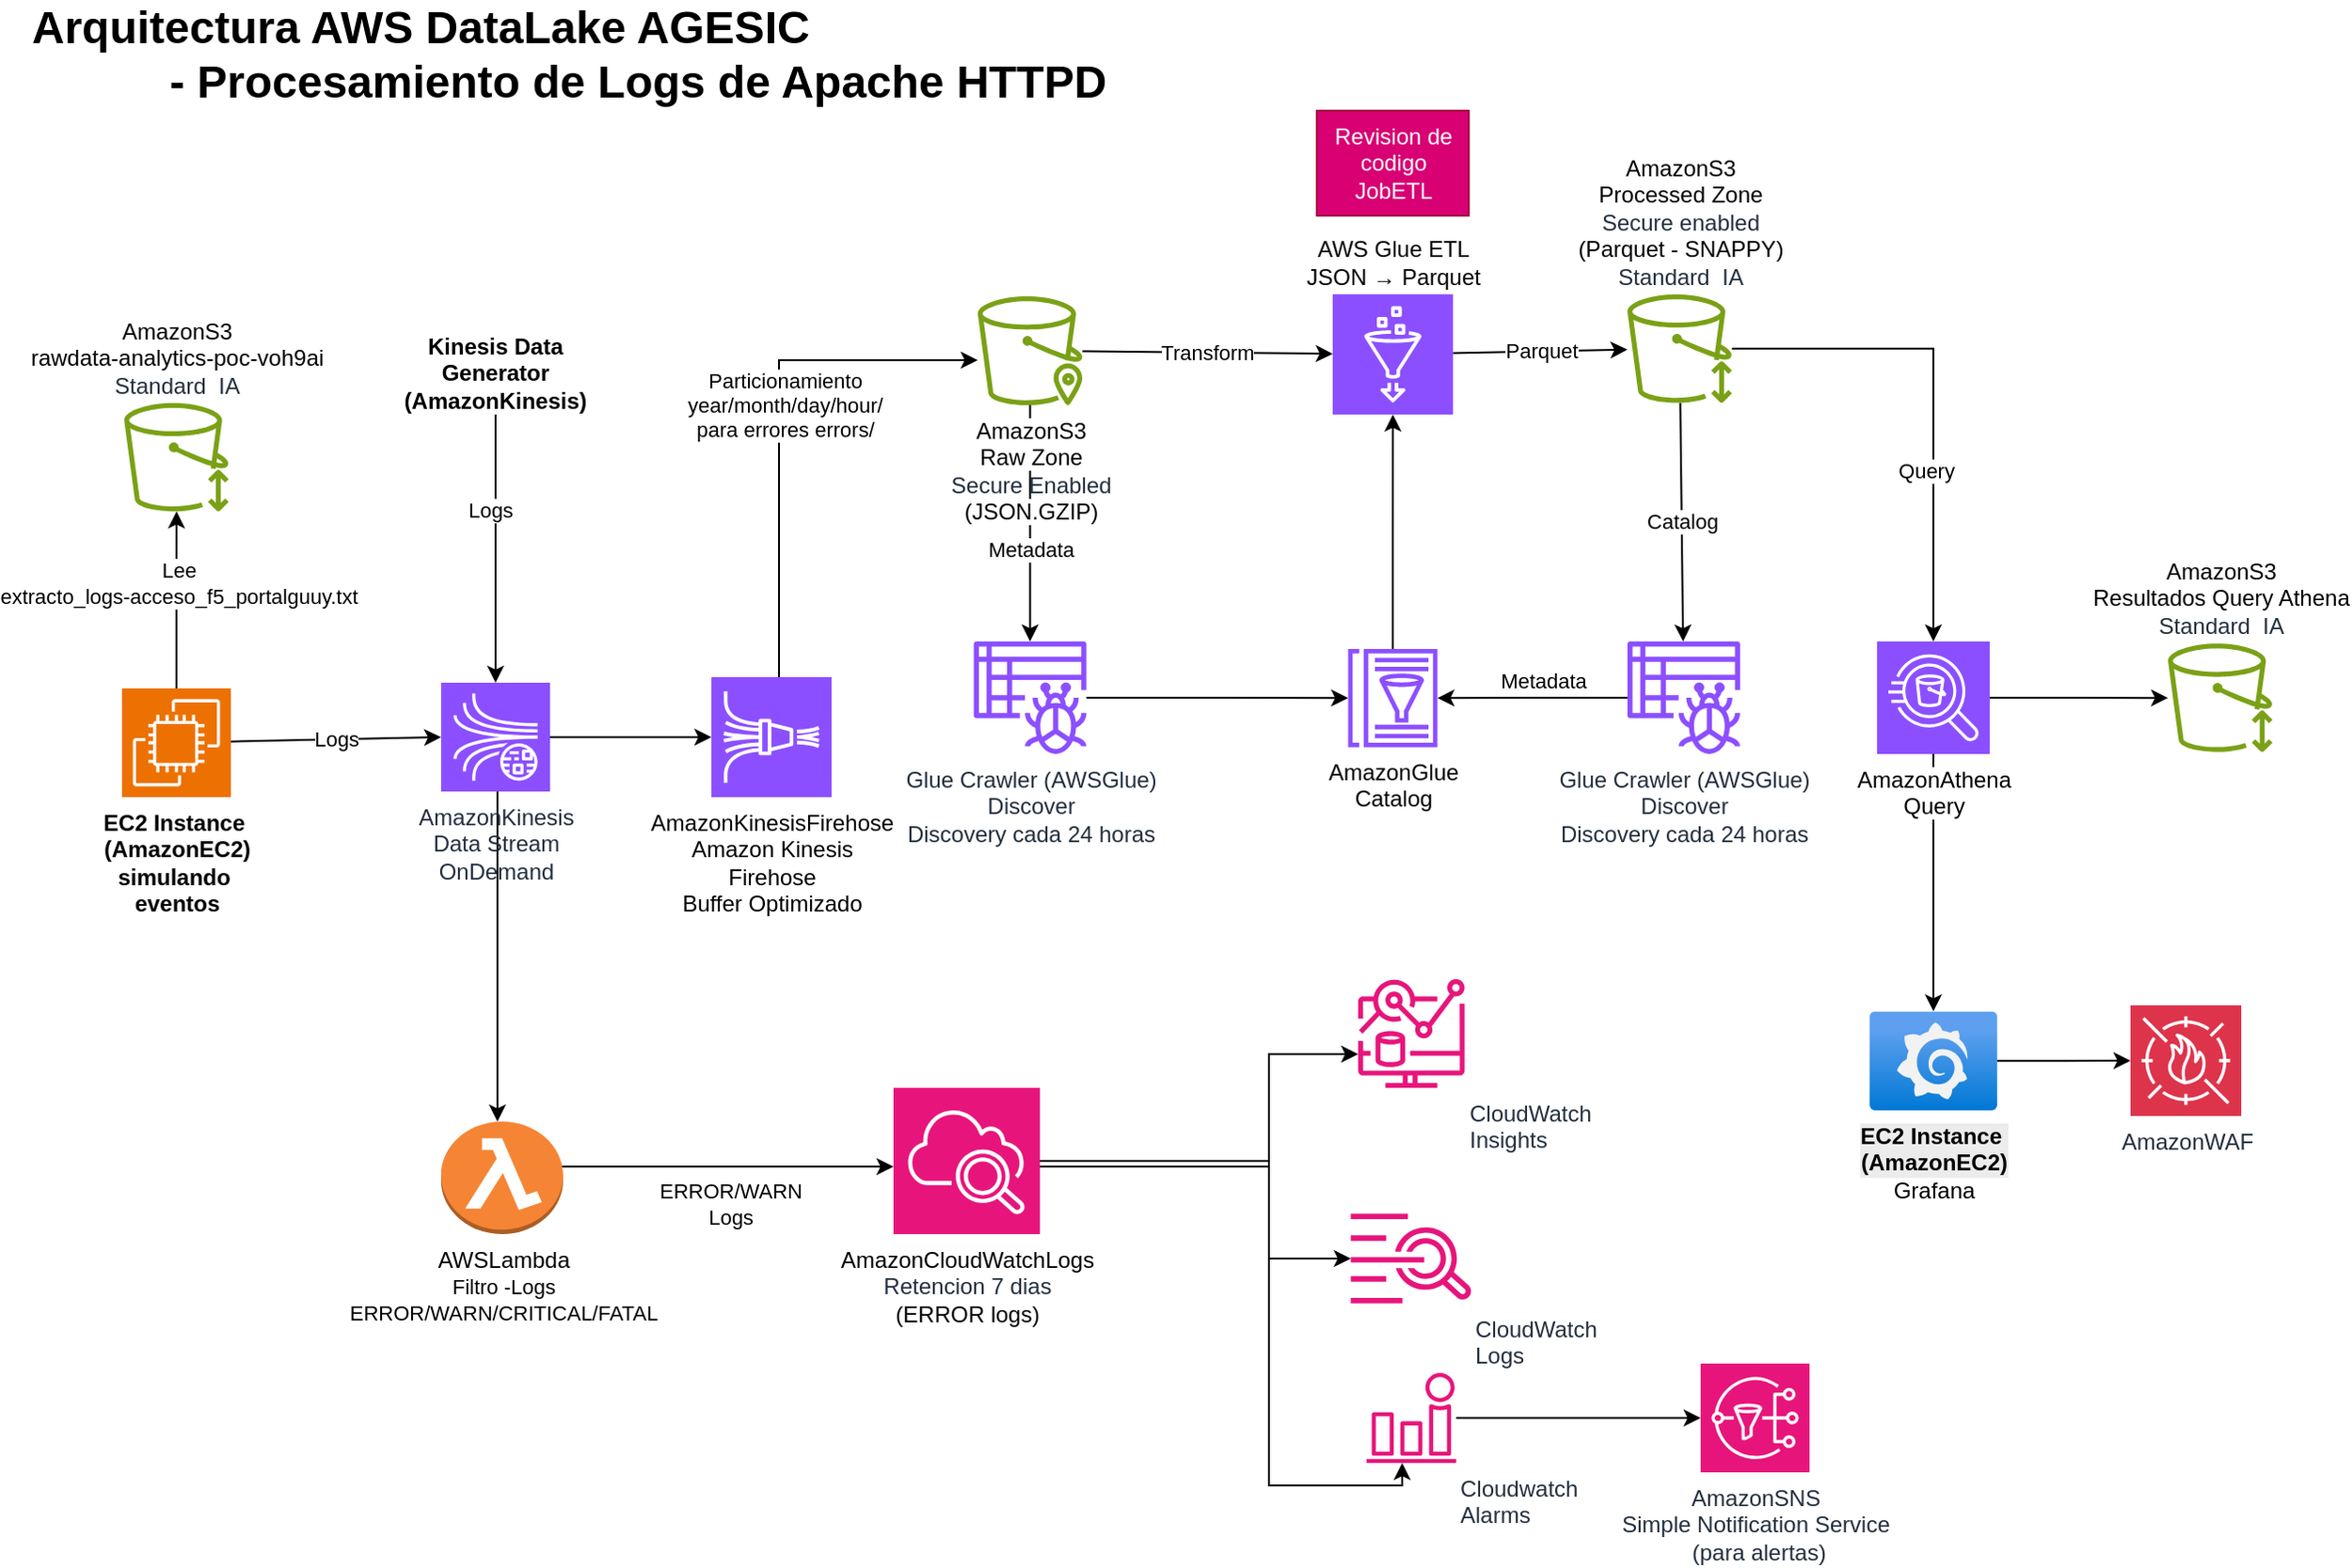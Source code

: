 <mxfile version="28.0.6">
  <diagram id="aws-architecture" name="AWS Architecture">
    <mxGraphModel dx="1298" dy="798" grid="1" gridSize="10" guides="1" tooltips="1" connect="1" arrows="1" fold="1" page="1" pageScale="1" pageWidth="1169" pageHeight="827" math="0" shadow="0">
      <root>
        <mxCell id="0" />
        <mxCell id="1" parent="0" />
        <mxCell id="title" value="Arquitectura AWS DataLake AGESIC&lt;div&gt;&amp;nbsp; &amp;nbsp; &amp;nbsp; &amp;nbsp; &amp;nbsp; &amp;nbsp;- Procesamiento de Logs de Apache HTTPD&lt;/div&gt;" style="text;html=1;strokeColor=none;fillColor=none;align=left;verticalAlign=middle;whiteSpace=wrap;rounded=0;fontSize=24;fontStyle=1" parent="1" vertex="1">
          <mxGeometry x="100" y="30" width="938.16" height="40" as="geometry" />
        </mxCell>
        <mxCell id="F5_to_Firehose" value="Logs" style="endArrow=classic;html=1;entryX=0;entryY=0.5;entryDx=0;entryDy=0;entryPerimeter=0;" parent="1" source="cikOVh44mm-D7WFf_4iq-6" target="cikOVh44mm-D7WFf_4iq-1" edge="1">
          <mxGeometry relative="1" as="geometry">
            <mxPoint x="190" y="414" as="sourcePoint" />
          </mxGeometry>
        </mxCell>
        <mxCell id="S3_Raw_to_Glue_ETL" value="Transform" style="endArrow=classic;html=1;" parent="1" source="pkj3pe-WeKy3A9OfeIvD-13" target="pkj3pe-WeKy3A9OfeIvD-12" edge="1">
          <mxGeometry relative="1" as="geometry" />
        </mxCell>
        <mxCell id="Glue_ETL_to_S3_Processed" value="Parquet" style="endArrow=classic;html=1;" parent="1" source="pkj3pe-WeKy3A9OfeIvD-12" target="pkj3pe-WeKy3A9OfeIvD-3" edge="1">
          <mxGeometry relative="1" as="geometry" />
        </mxCell>
        <mxCell id="S3_Processed_to_Glue_Crawler" value="Catalog" style="endArrow=classic;html=1;" parent="1" source="pkj3pe-WeKy3A9OfeIvD-3" target="pkj3pe-WeKy3A9OfeIvD-17" edge="1">
          <mxGeometry relative="1" as="geometry" />
        </mxCell>
        <mxCell id="cikOVh44mm-D7WFf_4iq-3" style="edgeStyle=orthogonalEdgeStyle;rounded=0;orthogonalLoop=1;jettySize=auto;html=1;" parent="1" source="pkj3pe-WeKy3A9OfeIvD-1" target="pkj3pe-WeKy3A9OfeIvD-13" edge="1">
          <mxGeometry relative="1" as="geometry">
            <Array as="points">
              <mxPoint x="500" y="213" />
            </Array>
          </mxGeometry>
        </mxCell>
        <mxCell id="K5sAaQU2juZYZuIcm4ju-3" value="Particionamiento&lt;div&gt;year/month/day/hour/&lt;/div&gt;&lt;div&gt;para errores errors/&lt;/div&gt;" style="edgeLabel;html=1;align=center;verticalAlign=middle;resizable=0;points=[];" parent="cikOVh44mm-D7WFf_4iq-3" vertex="1" connectable="0">
          <mxGeometry x="0.251" y="2" relative="1" as="geometry">
            <mxPoint y="26" as="offset" />
          </mxGeometry>
        </mxCell>
        <mxCell id="pkj3pe-WeKy3A9OfeIvD-1" value="&lt;span style=&quot;color: rgb(0, 0, 0); background-color: rgb(255, 255, 255);&quot;&gt;AmazonKinesisFirehose&lt;/span&gt;&lt;div&gt;&lt;span style=&quot;color: rgb(0, 0, 0); background-color: rgb(255, 255, 255);&quot;&gt;Amazon Kinesis&lt;/span&gt;&lt;br style=&quot;padding: 0px; margin: 0px; color: rgb(0, 0, 0);&quot;&gt;&lt;span style=&quot;color: rgb(0, 0, 0); background-color: rgb(255, 255, 255);&quot;&gt;Firehose&lt;/span&gt;&lt;/div&gt;&lt;div&gt;&lt;span style=&quot;color: rgb(0, 0, 0); background-color: rgb(255, 255, 255);&quot;&gt;Buffer Optimizado&lt;/span&gt;&lt;/div&gt;" style="sketch=0;points=[[0,0,0],[0.25,0,0],[0.5,0,0],[0.75,0,0],[1,0,0],[0,1,0],[0.25,1,0],[0.5,1,0],[0.75,1,0],[1,1,0],[0,0.25,0],[0,0.5,0],[0,0.75,0],[1,0.25,0],[1,0.5,0],[1,0.75,0]];outlineConnect=0;fontColor=#232F3E;fillColor=#8C4FFF;strokeColor=#ffffff;dashed=0;verticalLabelPosition=bottom;verticalAlign=top;align=center;html=1;fontSize=12;fontStyle=0;aspect=fixed;shape=mxgraph.aws4.resourceIcon;resIcon=mxgraph.aws4.kinesis_data_firehose;" parent="1" vertex="1">
          <mxGeometry x="464" y="382" width="64" height="64" as="geometry" />
        </mxCell>
        <mxCell id="pkj3pe-WeKy3A9OfeIvD-47" style="edgeStyle=orthogonalEdgeStyle;rounded=0;orthogonalLoop=1;jettySize=auto;html=1;exitX=1;exitY=0.5;exitDx=0;exitDy=0;exitPerimeter=0;" parent="1" source="pkj3pe-WeKy3A9OfeIvD-2" target="pkj3pe-WeKy3A9OfeIvD-7" edge="1">
          <mxGeometry relative="1" as="geometry">
            <Array as="points">
              <mxPoint x="382" y="643" />
            </Array>
            <mxPoint x="440" y="723" as="sourcePoint" />
          </mxGeometry>
        </mxCell>
        <mxCell id="pkj3pe-WeKy3A9OfeIvD-54" value="ERROR/WARN&lt;div&gt;Logs&lt;/div&gt;" style="edgeLabel;html=1;align=center;verticalAlign=middle;resizable=0;points=[];" parent="pkj3pe-WeKy3A9OfeIvD-47" vertex="1" connectable="0">
          <mxGeometry x="-0.167" y="-4" relative="1" as="geometry">
            <mxPoint x="22" y="16" as="offset" />
          </mxGeometry>
        </mxCell>
        <mxCell id="pkj3pe-WeKy3A9OfeIvD-2" value="&lt;div&gt;&lt;span style=&quot;background-color: rgb(255, 255, 255);&quot;&gt;AWSLambda&lt;/span&gt;&lt;/div&gt;&lt;span style=&quot;font-size: 11px; background-color: rgb(255, 255, 255);&quot;&gt;Filtro -&lt;/span&gt;&lt;span style=&quot;color: light-dark(rgb(0, 0, 0), rgb(255, 255, 255)); font-size: 11px; background-color: rgb(255, 255, 255);&quot;&gt;Logs&lt;/span&gt;&lt;div style=&quot;font-size: 11px;&quot;&gt;ERROR/WARN/CRITICAL/FATAL&lt;/div&gt;" style="outlineConnect=0;dashed=0;verticalLabelPosition=bottom;verticalAlign=top;align=center;html=1;shape=mxgraph.aws3.lambda_function;fillColor=#F58534;gradientColor=none;" parent="1" vertex="1">
          <mxGeometry x="320" y="619" width="65" height="60" as="geometry" />
        </mxCell>
        <mxCell id="pkj3pe-WeKy3A9OfeIvD-3" value="&lt;div&gt;&lt;span style=&quot;color: rgb(0, 0, 0); background-color: rgb(255, 255, 255);&quot;&gt;AmazonS3&lt;/span&gt;&lt;/div&gt;&lt;div&gt;&lt;span style=&quot;color: rgb(0, 0, 0); background-color: rgb(255, 255, 255);&quot;&gt;Processed Zone&lt;/span&gt;&lt;/div&gt;&lt;div&gt;Secure enabled&lt;br style=&quot;padding: 0px; margin: 0px; color: rgb(0, 0, 0);&quot;&gt;&lt;span style=&quot;color: rgb(0, 0, 0); background-color: rgb(255, 255, 255);&quot;&gt;(Parquet - SNAPPY)&lt;/span&gt;&lt;/div&gt;Standard&amp;nbsp;&lt;span style=&quot;background-color: transparent; color: light-dark(rgb(35, 47, 62), rgb(189, 199, 212));&quot;&gt;&amp;nbsp;IA&lt;/span&gt;" style="sketch=0;outlineConnect=0;fontColor=#232F3E;gradientColor=none;fillColor=#7AA116;strokeColor=none;dashed=0;verticalLabelPosition=top;verticalAlign=bottom;align=center;html=1;fontSize=12;fontStyle=0;aspect=fixed;pointerEvents=1;shape=mxgraph.aws4.standard_ia;labelPosition=center;" parent="1" vertex="1">
          <mxGeometry x="952" y="177.9" width="55.67" height="57.9" as="geometry" />
        </mxCell>
        <mxCell id="pkj3pe-WeKy3A9OfeIvD-8" value="CloudWatch&lt;div&gt;Logs&lt;/div&gt;" style="sketch=0;outlineConnect=0;fontColor=#232F3E;gradientColor=none;fillColor=#E7157B;strokeColor=none;dashed=0;verticalLabelPosition=bottom;verticalAlign=top;align=left;html=1;fontSize=12;fontStyle=0;aspect=fixed;pointerEvents=1;shape=mxgraph.aws4.cloudwatch_logs;labelPosition=right;" parent="1" vertex="1">
          <mxGeometry x="804.63" y="668" width="64.55" height="48" as="geometry" />
        </mxCell>
        <mxCell id="pkj3pe-WeKy3A9OfeIvD-9" value="CloudWatch&lt;div&gt;Insights&lt;/div&gt;" style="sketch=0;outlineConnect=0;fontColor=#232F3E;gradientColor=none;fillColor=#E7157B;strokeColor=none;dashed=0;verticalLabelPosition=bottom;verticalAlign=top;align=left;html=1;fontSize=12;fontStyle=0;aspect=fixed;pointerEvents=1;shape=mxgraph.aws4.cloudwatch_metrics_insights;labelPosition=right;" parent="1" vertex="1">
          <mxGeometry x="808.275" y="543" width="57.26" height="58" as="geometry" />
        </mxCell>
        <mxCell id="pkj3pe-WeKy3A9OfeIvD-12" value="&lt;span style=&quot;color: rgb(0, 0, 0); background-color: rgb(255, 255, 255);&quot;&gt;AWS Glue ETL&lt;/span&gt;&lt;br style=&quot;padding: 0px; margin: 0px; color: rgb(0, 0, 0);&quot;&gt;&lt;span style=&quot;color: rgb(0, 0, 0); background-color: rgb(255, 255, 255);&quot;&gt;JSON → Parquet&lt;/span&gt;" style="sketch=0;points=[[0,0,0],[0.25,0,0],[0.5,0,0],[0.75,0,0],[1,0,0],[0,1,0],[0.25,1,0],[0.5,1,0],[0.75,1,0],[1,1,0],[0,0.25,0],[0,0.5,0],[0,0.75,0],[1,0.25,0],[1,0.5,0],[1,0.75,0]];outlineConnect=0;fontColor=#232F3E;fillColor=#8C4FFF;strokeColor=#ffffff;dashed=0;verticalLabelPosition=top;verticalAlign=bottom;align=center;html=1;fontSize=12;fontStyle=0;aspect=fixed;shape=mxgraph.aws4.resourceIcon;resIcon=mxgraph.aws4.glue;labelPosition=center;" parent="1" vertex="1">
          <mxGeometry x="795" y="177.9" width="64.1" height="64.1" as="geometry" />
        </mxCell>
        <mxCell id="pkj3pe-WeKy3A9OfeIvD-29" style="edgeStyle=orthogonalEdgeStyle;rounded=0;orthogonalLoop=1;jettySize=auto;html=1;" parent="1" source="pkj3pe-WeKy3A9OfeIvD-13" target="pkj3pe-WeKy3A9OfeIvD-26" edge="1">
          <mxGeometry relative="1" as="geometry" />
        </mxCell>
        <mxCell id="pkj3pe-WeKy3A9OfeIvD-37" value="Metadata" style="edgeLabel;html=1;align=center;verticalAlign=middle;resizable=0;points=[];" parent="pkj3pe-WeKy3A9OfeIvD-29" vertex="1" connectable="0">
          <mxGeometry x="0.222" relative="1" as="geometry">
            <mxPoint as="offset" />
          </mxGeometry>
        </mxCell>
        <mxCell id="pkj3pe-WeKy3A9OfeIvD-13" value="&lt;span style=&quot;color: rgb(0, 0, 0); background-color: rgb(255, 255, 255);&quot;&gt;AmazonS3&lt;/span&gt;&lt;div&gt;&lt;div&gt;&lt;span style=&quot;color: rgb(0, 0, 0); background-color: rgb(255, 255, 255);&quot;&gt;Raw Zone&lt;/span&gt;&lt;/div&gt;&lt;div&gt;Secure Enabled&lt;br style=&quot;padding: 0px; margin: 0px; color: rgb(0, 0, 0);&quot;&gt;&lt;span style=&quot;color: rgb(0, 0, 0); background-color: rgb(255, 255, 255);&quot;&gt;(JSON.GZIP)&lt;/span&gt;&lt;/div&gt;&lt;/div&gt;" style="sketch=0;outlineConnect=0;fontColor=#232F3E;gradientColor=none;fillColor=#7AA116;strokeColor=none;dashed=0;verticalLabelPosition=bottom;verticalAlign=top;align=center;html=1;fontSize=12;fontStyle=0;aspect=fixed;pointerEvents=1;shape=mxgraph.aws4.one_zone_ia;" parent="1" vertex="1">
          <mxGeometry x="605.88" y="179" width="55.77" height="58" as="geometry" />
        </mxCell>
        <mxCell id="pkj3pe-WeKy3A9OfeIvD-19" style="edgeStyle=orthogonalEdgeStyle;rounded=0;orthogonalLoop=1;jettySize=auto;html=1;" parent="1" source="pkj3pe-WeKy3A9OfeIvD-17" target="pkj3pe-WeKy3A9OfeIvD-18" edge="1">
          <mxGeometry relative="1" as="geometry" />
        </mxCell>
        <mxCell id="pkj3pe-WeKy3A9OfeIvD-20" value="Metadata" style="edgeLabel;html=1;align=center;verticalAlign=middle;resizable=0;points=[];" parent="pkj3pe-WeKy3A9OfeIvD-19" vertex="1" connectable="0">
          <mxGeometry x="0.138" y="2" relative="1" as="geometry">
            <mxPoint x="12" y="-11" as="offset" />
          </mxGeometry>
        </mxCell>
        <mxCell id="pkj3pe-WeKy3A9OfeIvD-17" value="Glue Crawler (AWSGlue)&lt;div&gt;Discover&lt;/div&gt;&lt;div&gt;Discovery cada 24 horas&lt;/div&gt;" style="sketch=0;outlineConnect=0;fontColor=#232F3E;gradientColor=none;fillColor=#8C4FFF;strokeColor=none;dashed=0;verticalLabelPosition=bottom;verticalAlign=top;align=center;html=1;fontSize=12;fontStyle=0;aspect=fixed;pointerEvents=1;shape=mxgraph.aws4.glue_crawlers;" parent="1" vertex="1">
          <mxGeometry x="952" y="363" width="60" height="60" as="geometry" />
        </mxCell>
        <mxCell id="pkj3pe-WeKy3A9OfeIvD-25" style="edgeStyle=orthogonalEdgeStyle;rounded=0;orthogonalLoop=1;jettySize=auto;html=1;" parent="1" source="pkj3pe-WeKy3A9OfeIvD-18" target="pkj3pe-WeKy3A9OfeIvD-12" edge="1">
          <mxGeometry relative="1" as="geometry" />
        </mxCell>
        <mxCell id="pkj3pe-WeKy3A9OfeIvD-18" value="&lt;div&gt;&lt;span style=&quot;color: rgb(0, 0, 0); background-color: rgb(255, 255, 255);&quot;&gt;AmazonGlue&lt;/span&gt;&lt;/div&gt;&lt;div&gt;&lt;span style=&quot;color: rgb(0, 0, 0); background-color: rgb(255, 255, 255);&quot;&gt;Catalog&lt;/span&gt;&lt;/div&gt;" style="sketch=0;outlineConnect=0;fontColor=#232F3E;gradientColor=none;fillColor=#8C4FFF;strokeColor=none;dashed=0;verticalLabelPosition=bottom;verticalAlign=top;align=center;html=1;fontSize=12;fontStyle=0;aspect=fixed;pointerEvents=1;shape=mxgraph.aws4.glue_data_catalog;" parent="1" vertex="1">
          <mxGeometry x="802.84" y="367" width="48.31" height="52.33" as="geometry" />
        </mxCell>
        <mxCell id="pkj3pe-WeKy3A9OfeIvD-27" style="edgeStyle=orthogonalEdgeStyle;rounded=0;orthogonalLoop=1;jettySize=auto;html=1;" parent="1" source="pkj3pe-WeKy3A9OfeIvD-26" target="pkj3pe-WeKy3A9OfeIvD-18" edge="1">
          <mxGeometry relative="1" as="geometry" />
        </mxCell>
        <mxCell id="pkj3pe-WeKy3A9OfeIvD-26" value="Glue Crawler (AWSGlue)&lt;div&gt;&lt;div&gt;Discover&lt;/div&gt;&lt;/div&gt;&lt;div&gt;Discovery cada 24 horas&lt;/div&gt;" style="sketch=0;outlineConnect=0;fontColor=#232F3E;gradientColor=none;fillColor=#8C4FFF;strokeColor=none;dashed=0;verticalLabelPosition=bottom;verticalAlign=top;align=center;html=1;fontSize=12;fontStyle=0;aspect=fixed;pointerEvents=1;shape=mxgraph.aws4.glue_crawlers;" parent="1" vertex="1">
          <mxGeometry x="603.77" y="363" width="60" height="60" as="geometry" />
        </mxCell>
        <mxCell id="pkj3pe-WeKy3A9OfeIvD-34" style="edgeStyle=orthogonalEdgeStyle;rounded=0;orthogonalLoop=1;jettySize=auto;html=1;" parent="1" source="pkj3pe-WeKy3A9OfeIvD-30" target="pkj3pe-WeKy3A9OfeIvD-33" edge="1">
          <mxGeometry relative="1" as="geometry" />
        </mxCell>
        <mxCell id="K5sAaQU2juZYZuIcm4ju-2" style="edgeStyle=orthogonalEdgeStyle;rounded=0;orthogonalLoop=1;jettySize=auto;html=1;" parent="1" source="pkj3pe-WeKy3A9OfeIvD-30" target="K5sAaQU2juZYZuIcm4ju-1" edge="1">
          <mxGeometry relative="1" as="geometry" />
        </mxCell>
        <mxCell id="pkj3pe-WeKy3A9OfeIvD-30" value="&lt;span style=&quot;color: rgb(0, 0, 0); background-color: rgb(255, 255, 255);&quot;&gt;AmazonAthena&lt;/span&gt;&lt;div&gt;&lt;font color=&quot;#000000&quot;&gt;&lt;span style=&quot;background-color: rgb(255, 255, 255);&quot;&gt;Query&lt;/span&gt;&lt;/font&gt;&lt;/div&gt;" style="sketch=0;points=[[0,0,0],[0.25,0,0],[0.5,0,0],[0.75,0,0],[1,0,0],[0,1,0],[0.25,1,0],[0.5,1,0],[0.75,1,0],[1,1,0],[0,0.25,0],[0,0.5,0],[0,0.75,0],[1,0.25,0],[1,0.5,0],[1,0.75,0]];outlineConnect=0;fontColor=#232F3E;fillColor=#8C4FFF;strokeColor=#ffffff;dashed=0;verticalLabelPosition=bottom;verticalAlign=top;align=center;html=1;fontSize=12;fontStyle=0;aspect=fixed;shape=mxgraph.aws4.resourceIcon;resIcon=mxgraph.aws4.athena;" parent="1" vertex="1">
          <mxGeometry x="1085" y="363" width="60" height="60" as="geometry" />
        </mxCell>
        <mxCell id="pkj3pe-WeKy3A9OfeIvD-31" style="edgeStyle=orthogonalEdgeStyle;rounded=0;orthogonalLoop=1;jettySize=auto;html=1;entryX=0.5;entryY=0;entryDx=0;entryDy=0;entryPerimeter=0;" parent="1" source="pkj3pe-WeKy3A9OfeIvD-3" target="pkj3pe-WeKy3A9OfeIvD-30" edge="1">
          <mxGeometry relative="1" as="geometry" />
        </mxCell>
        <mxCell id="pkj3pe-WeKy3A9OfeIvD-32" value="Query" style="edgeLabel;html=1;align=center;verticalAlign=middle;resizable=0;points=[];" parent="pkj3pe-WeKy3A9OfeIvD-31" vertex="1" connectable="0">
          <mxGeometry x="0.306" y="-4" relative="1" as="geometry">
            <mxPoint as="offset" />
          </mxGeometry>
        </mxCell>
        <mxCell id="K5sAaQU2juZYZuIcm4ju-5" style="edgeStyle=orthogonalEdgeStyle;rounded=0;orthogonalLoop=1;jettySize=auto;html=1;" parent="1" source="pkj3pe-WeKy3A9OfeIvD-33" target="K5sAaQU2juZYZuIcm4ju-4" edge="1">
          <mxGeometry relative="1" as="geometry" />
        </mxCell>
        <mxCell id="pkj3pe-WeKy3A9OfeIvD-33" value="&lt;div style=&quot;background-color: rgb(236, 236, 236); color: rgb(0, 0, 0);&quot;&gt;&lt;font color=&quot;#000000&quot;&gt;&lt;span style=&quot;text-wrap-mode: wrap;&quot;&gt;&lt;b&gt;EC2 Instance&amp;nbsp;&lt;/b&gt;&lt;/span&gt;&lt;/font&gt;&lt;/div&gt;&lt;div style=&quot;background-color: rgb(236, 236, 236); color: rgb(0, 0, 0);&quot;&gt;&lt;font color=&quot;#000000&quot;&gt;&lt;span style=&quot;text-wrap-mode: wrap;&quot;&gt;&lt;b&gt;(AmazonEC2)&lt;/b&gt;&lt;/span&gt;&lt;/font&gt;&lt;/div&gt;Grafana" style="image;aspect=fixed;html=1;points=[];align=center;fontSize=12;image=img/lib/azure2/other/Grafana.svg;" parent="1" vertex="1">
          <mxGeometry x="1081" y="560.2" width="68" height="52.8" as="geometry" />
        </mxCell>
        <mxCell id="pkj3pe-WeKy3A9OfeIvD-35" value="Cloudwatch&lt;div&gt;Alarms&lt;/div&gt;" style="sketch=0;outlineConnect=0;fontColor=#232F3E;gradientColor=none;fillColor=#E7157B;strokeColor=none;dashed=0;verticalLabelPosition=bottom;verticalAlign=top;align=left;html=1;fontSize=12;fontStyle=0;aspect=fixed;pointerEvents=1;shape=mxgraph.aws4.alarm;labelPosition=right;" parent="1" vertex="1">
          <mxGeometry x="812.905" y="753" width="48" height="48" as="geometry" />
        </mxCell>
        <mxCell id="pkj3pe-WeKy3A9OfeIvD-48" style="edgeStyle=orthogonalEdgeStyle;rounded=0;orthogonalLoop=1;jettySize=auto;html=1;" parent="1" source="pkj3pe-WeKy3A9OfeIvD-7" target="pkj3pe-WeKy3A9OfeIvD-8" edge="1">
          <mxGeometry relative="1" as="geometry">
            <Array as="points">
              <mxPoint x="761" y="640" />
              <mxPoint x="761" y="692" />
            </Array>
          </mxGeometry>
        </mxCell>
        <mxCell id="pkj3pe-WeKy3A9OfeIvD-49" style="edgeStyle=orthogonalEdgeStyle;rounded=0;orthogonalLoop=1;jettySize=auto;html=1;" parent="1" source="pkj3pe-WeKy3A9OfeIvD-7" target="pkj3pe-WeKy3A9OfeIvD-9" edge="1">
          <mxGeometry relative="1" as="geometry">
            <Array as="points">
              <mxPoint x="761" y="640" />
              <mxPoint x="761" y="583" />
            </Array>
          </mxGeometry>
        </mxCell>
        <mxCell id="pkj3pe-WeKy3A9OfeIvD-50" style="edgeStyle=orthogonalEdgeStyle;rounded=0;orthogonalLoop=1;jettySize=auto;html=1;" parent="1" source="pkj3pe-WeKy3A9OfeIvD-7" target="pkj3pe-WeKy3A9OfeIvD-35" edge="1">
          <mxGeometry relative="1" as="geometry">
            <Array as="points">
              <mxPoint x="761" y="643" />
              <mxPoint x="761" y="813" />
              <mxPoint x="832" y="813" />
            </Array>
          </mxGeometry>
        </mxCell>
        <mxCell id="pkj3pe-WeKy3A9OfeIvD-7" value="&lt;span style=&quot;color: rgb(0, 0, 0); background-color: rgb(255, 255, 255);&quot;&gt;AmazonCloudWatchLogs&lt;/span&gt;&lt;div&gt;Retencion 7 dias&lt;br style=&quot;padding: 0px; margin: 0px; color: rgb(0, 0, 0);&quot;&gt;&lt;span style=&quot;color: rgb(0, 0, 0); background-color: rgb(255, 255, 255);&quot;&gt;(ERROR logs)&lt;/span&gt;&lt;/div&gt;" style="sketch=0;points=[[0,0,0],[0.25,0,0],[0.5,0,0],[0.75,0,0],[1,0,0],[0,1,0],[0.25,1,0],[0.5,1,0],[0.75,1,0],[1,1,0],[0,0.25,0],[0,0.5,0],[0,0.75,0],[1,0.25,0],[1,0.5,0],[1,0.75,0]];points=[[0,0,0],[0.25,0,0],[0.5,0,0],[0.75,0,0],[1,0,0],[0,1,0],[0.25,1,0],[0.5,1,0],[0.75,1,0],[1,1,0],[0,0.25,0],[0,0.5,0],[0,0.75,0],[1,0.25,0],[1,0.5,0],[1,0.75,0]];outlineConnect=0;fontColor=#232F3E;fillColor=#E7157B;strokeColor=#ffffff;dashed=0;verticalLabelPosition=bottom;verticalAlign=top;align=center;html=1;fontSize=12;fontStyle=0;aspect=fixed;shape=mxgraph.aws4.resourceIcon;resIcon=mxgraph.aws4.cloudwatch_2;" parent="1" vertex="1">
          <mxGeometry x="561" y="601" width="78" height="78" as="geometry" />
        </mxCell>
        <mxCell id="pkj3pe-WeKy3A9OfeIvD-59" value="&lt;b&gt;Kinesis Data Generator (AmazonKinesis)&lt;/b&gt;" style="text;whiteSpace=wrap;html=1;align=center;" parent="1" vertex="1">
          <mxGeometry x="294" y="192" width="110" height="50" as="geometry" />
        </mxCell>
        <mxCell id="pkj3pe-WeKy3A9OfeIvD-60" style="edgeStyle=orthogonalEdgeStyle;rounded=0;orthogonalLoop=1;jettySize=auto;html=1;entryX=0.5;entryY=0;entryDx=0;entryDy=0;entryPerimeter=0;" parent="1" source="pkj3pe-WeKy3A9OfeIvD-59" target="cikOVh44mm-D7WFf_4iq-1" edge="1">
          <mxGeometry relative="1" as="geometry" />
        </mxCell>
        <mxCell id="cikOVh44mm-D7WFf_4iq-9" value="Logs" style="edgeLabel;html=1;align=center;verticalAlign=middle;resizable=0;points=[];" parent="pkj3pe-WeKy3A9OfeIvD-60" vertex="1" connectable="0">
          <mxGeometry x="-0.287" y="-3" relative="1" as="geometry">
            <mxPoint as="offset" />
          </mxGeometry>
        </mxCell>
        <mxCell id="cikOVh44mm-D7WFf_4iq-2" style="edgeStyle=orthogonalEdgeStyle;rounded=0;orthogonalLoop=1;jettySize=auto;html=1;" parent="1" source="cikOVh44mm-D7WFf_4iq-1" target="pkj3pe-WeKy3A9OfeIvD-1" edge="1">
          <mxGeometry relative="1" as="geometry" />
        </mxCell>
        <mxCell id="cikOVh44mm-D7WFf_4iq-4" style="edgeStyle=orthogonalEdgeStyle;rounded=0;orthogonalLoop=1;jettySize=auto;html=1;" parent="1" source="cikOVh44mm-D7WFf_4iq-1" target="pkj3pe-WeKy3A9OfeIvD-2" edge="1">
          <mxGeometry relative="1" as="geometry">
            <Array as="points">
              <mxPoint x="350" y="593" />
              <mxPoint x="350" y="593" />
            </Array>
          </mxGeometry>
        </mxCell>
        <mxCell id="cikOVh44mm-D7WFf_4iq-1" value="AmazonKinesis&lt;div&gt;Data Stream&lt;/div&gt;&lt;div&gt;OnDemand&lt;/div&gt;" style="sketch=0;points=[[0,0,0],[0.25,0,0],[0.5,0,0],[0.75,0,0],[1,0,0],[0,1,0],[0.25,1,0],[0.5,1,0],[0.75,1,0],[1,1,0],[0,0.25,0],[0,0.5,0],[0,0.75,0],[1,0.25,0],[1,0.5,0],[1,0.75,0]];outlineConnect=0;fontColor=#232F3E;fillColor=#8C4FFF;strokeColor=#ffffff;dashed=0;verticalLabelPosition=bottom;verticalAlign=top;align=center;html=1;fontSize=12;fontStyle=0;aspect=fixed;shape=mxgraph.aws4.resourceIcon;resIcon=mxgraph.aws4.kinesis_data_streams;" parent="1" vertex="1">
          <mxGeometry x="320" y="385" width="58" height="58" as="geometry" />
        </mxCell>
        <mxCell id="YDjNAwsc4AW7OsbI7VQN-5" style="edgeStyle=orthogonalEdgeStyle;rounded=0;orthogonalLoop=1;jettySize=auto;html=1;" edge="1" parent="1" source="cikOVh44mm-D7WFf_4iq-6" target="YDjNAwsc4AW7OsbI7VQN-4">
          <mxGeometry relative="1" as="geometry" />
        </mxCell>
        <mxCell id="YDjNAwsc4AW7OsbI7VQN-6" value="Lee&lt;div&gt;extracto_logs-acceso_f5_portalguuy.txt&lt;/div&gt;" style="edgeLabel;html=1;align=center;verticalAlign=middle;resizable=0;points=[];" vertex="1" connectable="0" parent="YDjNAwsc4AW7OsbI7VQN-5">
          <mxGeometry x="0.2" y="-1" relative="1" as="geometry">
            <mxPoint as="offset" />
          </mxGeometry>
        </mxCell>
        <mxCell id="cikOVh44mm-D7WFf_4iq-6" value="&lt;div style=&quot;color: rgb(0, 0, 0);&quot;&gt;&lt;font color=&quot;#000000&quot;&gt;&lt;span style=&quot;text-wrap-mode: wrap;&quot;&gt;&lt;b&gt;EC2 Instance&amp;nbsp;&lt;/b&gt;&lt;/span&gt;&lt;/font&gt;&lt;/div&gt;&lt;div style=&quot;color: rgb(0, 0, 0);&quot;&gt;&lt;font color=&quot;#000000&quot;&gt;&lt;span style=&quot;text-wrap-mode: wrap;&quot;&gt;&lt;b&gt;(AmazonEC2)&lt;/b&gt;&lt;/span&gt;&lt;/font&gt;&lt;/div&gt;&lt;div style=&quot;color: rgb(0, 0, 0);&quot;&gt;&lt;b style=&quot;color: rgb(0, 0, 0); text-wrap-mode: wrap;&quot;&gt;simulando&amp;nbsp;&lt;/b&gt;&lt;/div&gt;&lt;div style=&quot;color: rgb(0, 0, 0); text-wrap-mode: wrap;&quot;&gt;&lt;b&gt;eventos&lt;/b&gt;&lt;/div&gt;" style="sketch=0;points=[[0,0,0],[0.25,0,0],[0.5,0,0],[0.75,0,0],[1,0,0],[0,1,0],[0.25,1,0],[0.5,1,0],[0.75,1,0],[1,1,0],[0,0.25,0],[0,0.5,0],[0,0.75,0],[1,0.25,0],[1,0.5,0],[1,0.75,0]];outlineConnect=0;fontColor=#232F3E;fillColor=#ED7100;strokeColor=#ffffff;dashed=0;verticalLabelPosition=bottom;verticalAlign=top;align=center;html=1;fontSize=12;fontStyle=0;aspect=fixed;shape=mxgraph.aws4.resourceIcon;resIcon=mxgraph.aws4.ec2;" parent="1" vertex="1">
          <mxGeometry x="150" y="388" width="58" height="58" as="geometry" />
        </mxCell>
        <mxCell id="cikOVh44mm-D7WFf_4iq-10" value="AmazonSNS&lt;div&gt;Simple Notification Service&lt;div&gt;&amp;nbsp;(para alertas)&lt;/div&gt;&lt;/div&gt;" style="sketch=0;points=[[0,0,0],[0.25,0,0],[0.5,0,0],[0.75,0,0],[1,0,0],[0,1,0],[0.25,1,0],[0.5,1,0],[0.75,1,0],[1,1,0],[0,0.25,0],[0,0.5,0],[0,0.75,0],[1,0.25,0],[1,0.5,0],[1,0.75,0]];outlineConnect=0;fontColor=#232F3E;fillColor=#E7157B;strokeColor=#ffffff;dashed=0;verticalLabelPosition=bottom;verticalAlign=top;align=center;html=1;fontSize=12;fontStyle=0;aspect=fixed;shape=mxgraph.aws4.resourceIcon;resIcon=mxgraph.aws4.sns;" parent="1" vertex="1">
          <mxGeometry x="991" y="748" width="58" height="58" as="geometry" />
        </mxCell>
        <mxCell id="cikOVh44mm-D7WFf_4iq-11" style="edgeStyle=orthogonalEdgeStyle;rounded=0;orthogonalLoop=1;jettySize=auto;html=1;entryX=0;entryY=0.5;entryDx=0;entryDy=0;entryPerimeter=0;" parent="1" source="pkj3pe-WeKy3A9OfeIvD-35" target="cikOVh44mm-D7WFf_4iq-10" edge="1">
          <mxGeometry relative="1" as="geometry" />
        </mxCell>
        <mxCell id="K5sAaQU2juZYZuIcm4ju-1" value="&lt;div&gt;&lt;span style=&quot;color: rgb(0, 0, 0); background-color: rgb(255, 255, 255);&quot;&gt;AmazonS3&lt;/span&gt;&lt;/div&gt;&lt;div&gt;&lt;span style=&quot;color: rgb(0, 0, 0); background-color: rgb(255, 255, 255);&quot;&gt;Resultados Query Athena&lt;/span&gt;&lt;/div&gt;&lt;div&gt;&lt;span style=&quot;background-color: transparent; color: light-dark(rgb(35, 47, 62), rgb(189, 199, 212));&quot;&gt;Standard&amp;nbsp;&lt;/span&gt;&lt;span style=&quot;background-color: transparent; color: light-dark(rgb(35, 47, 62), rgb(189, 199, 212));&quot;&gt;&amp;nbsp;IA&lt;/span&gt;&lt;/div&gt;" style="sketch=0;outlineConnect=0;fontColor=#232F3E;gradientColor=none;fillColor=#7AA116;strokeColor=none;dashed=0;verticalLabelPosition=top;verticalAlign=bottom;align=center;html=1;fontSize=12;fontStyle=0;aspect=fixed;pointerEvents=1;shape=mxgraph.aws4.standard_ia;labelPosition=center;" parent="1" vertex="1">
          <mxGeometry x="1240" y="364.1" width="55.67" height="57.9" as="geometry" />
        </mxCell>
        <mxCell id="K5sAaQU2juZYZuIcm4ju-4" value="AmazonWAF" style="sketch=0;points=[[0,0,0],[0.25,0,0],[0.5,0,0],[0.75,0,0],[1,0,0],[0,1,0],[0.25,1,0],[0.5,1,0],[0.75,1,0],[1,1,0],[0,0.25,0],[0,0.5,0],[0,0.75,0],[1,0.25,0],[1,0.5,0],[1,0.75,0]];outlineConnect=0;fontColor=#232F3E;fillColor=#DD344C;strokeColor=#ffffff;dashed=0;verticalLabelPosition=bottom;verticalAlign=top;align=center;html=1;fontSize=12;fontStyle=0;aspect=fixed;shape=mxgraph.aws4.resourceIcon;resIcon=mxgraph.aws4.waf;" parent="1" vertex="1">
          <mxGeometry x="1220" y="557" width="59" height="59" as="geometry" />
        </mxCell>
        <mxCell id="YDjNAwsc4AW7OsbI7VQN-4" value="&lt;div&gt;&lt;span style=&quot;color: rgb(0, 0, 0); background-color: rgb(255, 255, 255);&quot;&gt;AmazonS3&lt;/span&gt;&lt;/div&gt;&lt;div&gt;&lt;span style=&quot;color: rgb(0, 0, 0); background-color: rgb(255, 255, 255);&quot;&gt;rawdata-analytics-poc-voh9ai&lt;/span&gt;&lt;/div&gt;&lt;div&gt;&lt;span style=&quot;background-color: transparent; color: light-dark(rgb(35, 47, 62), rgb(189, 199, 212));&quot;&gt;Standard&amp;nbsp;&lt;/span&gt;&lt;span style=&quot;background-color: transparent; color: light-dark(rgb(35, 47, 62), rgb(189, 199, 212));&quot;&gt;&amp;nbsp;IA&lt;/span&gt;&lt;/div&gt;" style="sketch=0;outlineConnect=0;fontColor=#232F3E;gradientColor=none;fillColor=#7AA116;strokeColor=none;dashed=0;verticalLabelPosition=top;verticalAlign=bottom;align=center;html=1;fontSize=12;fontStyle=0;aspect=fixed;pointerEvents=1;shape=mxgraph.aws4.standard_ia;labelPosition=center;" vertex="1" parent="1">
          <mxGeometry x="151.17" y="235.8" width="55.67" height="57.9" as="geometry" />
        </mxCell>
        <mxCell id="YDjNAwsc4AW7OsbI7VQN-7" value="Revision de codigo JobETL" style="text;html=1;align=center;verticalAlign=middle;whiteSpace=wrap;rounded=0;fillColor=#d80073;strokeColor=#A50040;fontColor=#ffffff;" vertex="1" parent="1">
          <mxGeometry x="786.5" y="80" width="81" height="56" as="geometry" />
        </mxCell>
      </root>
    </mxGraphModel>
  </diagram>
</mxfile>
